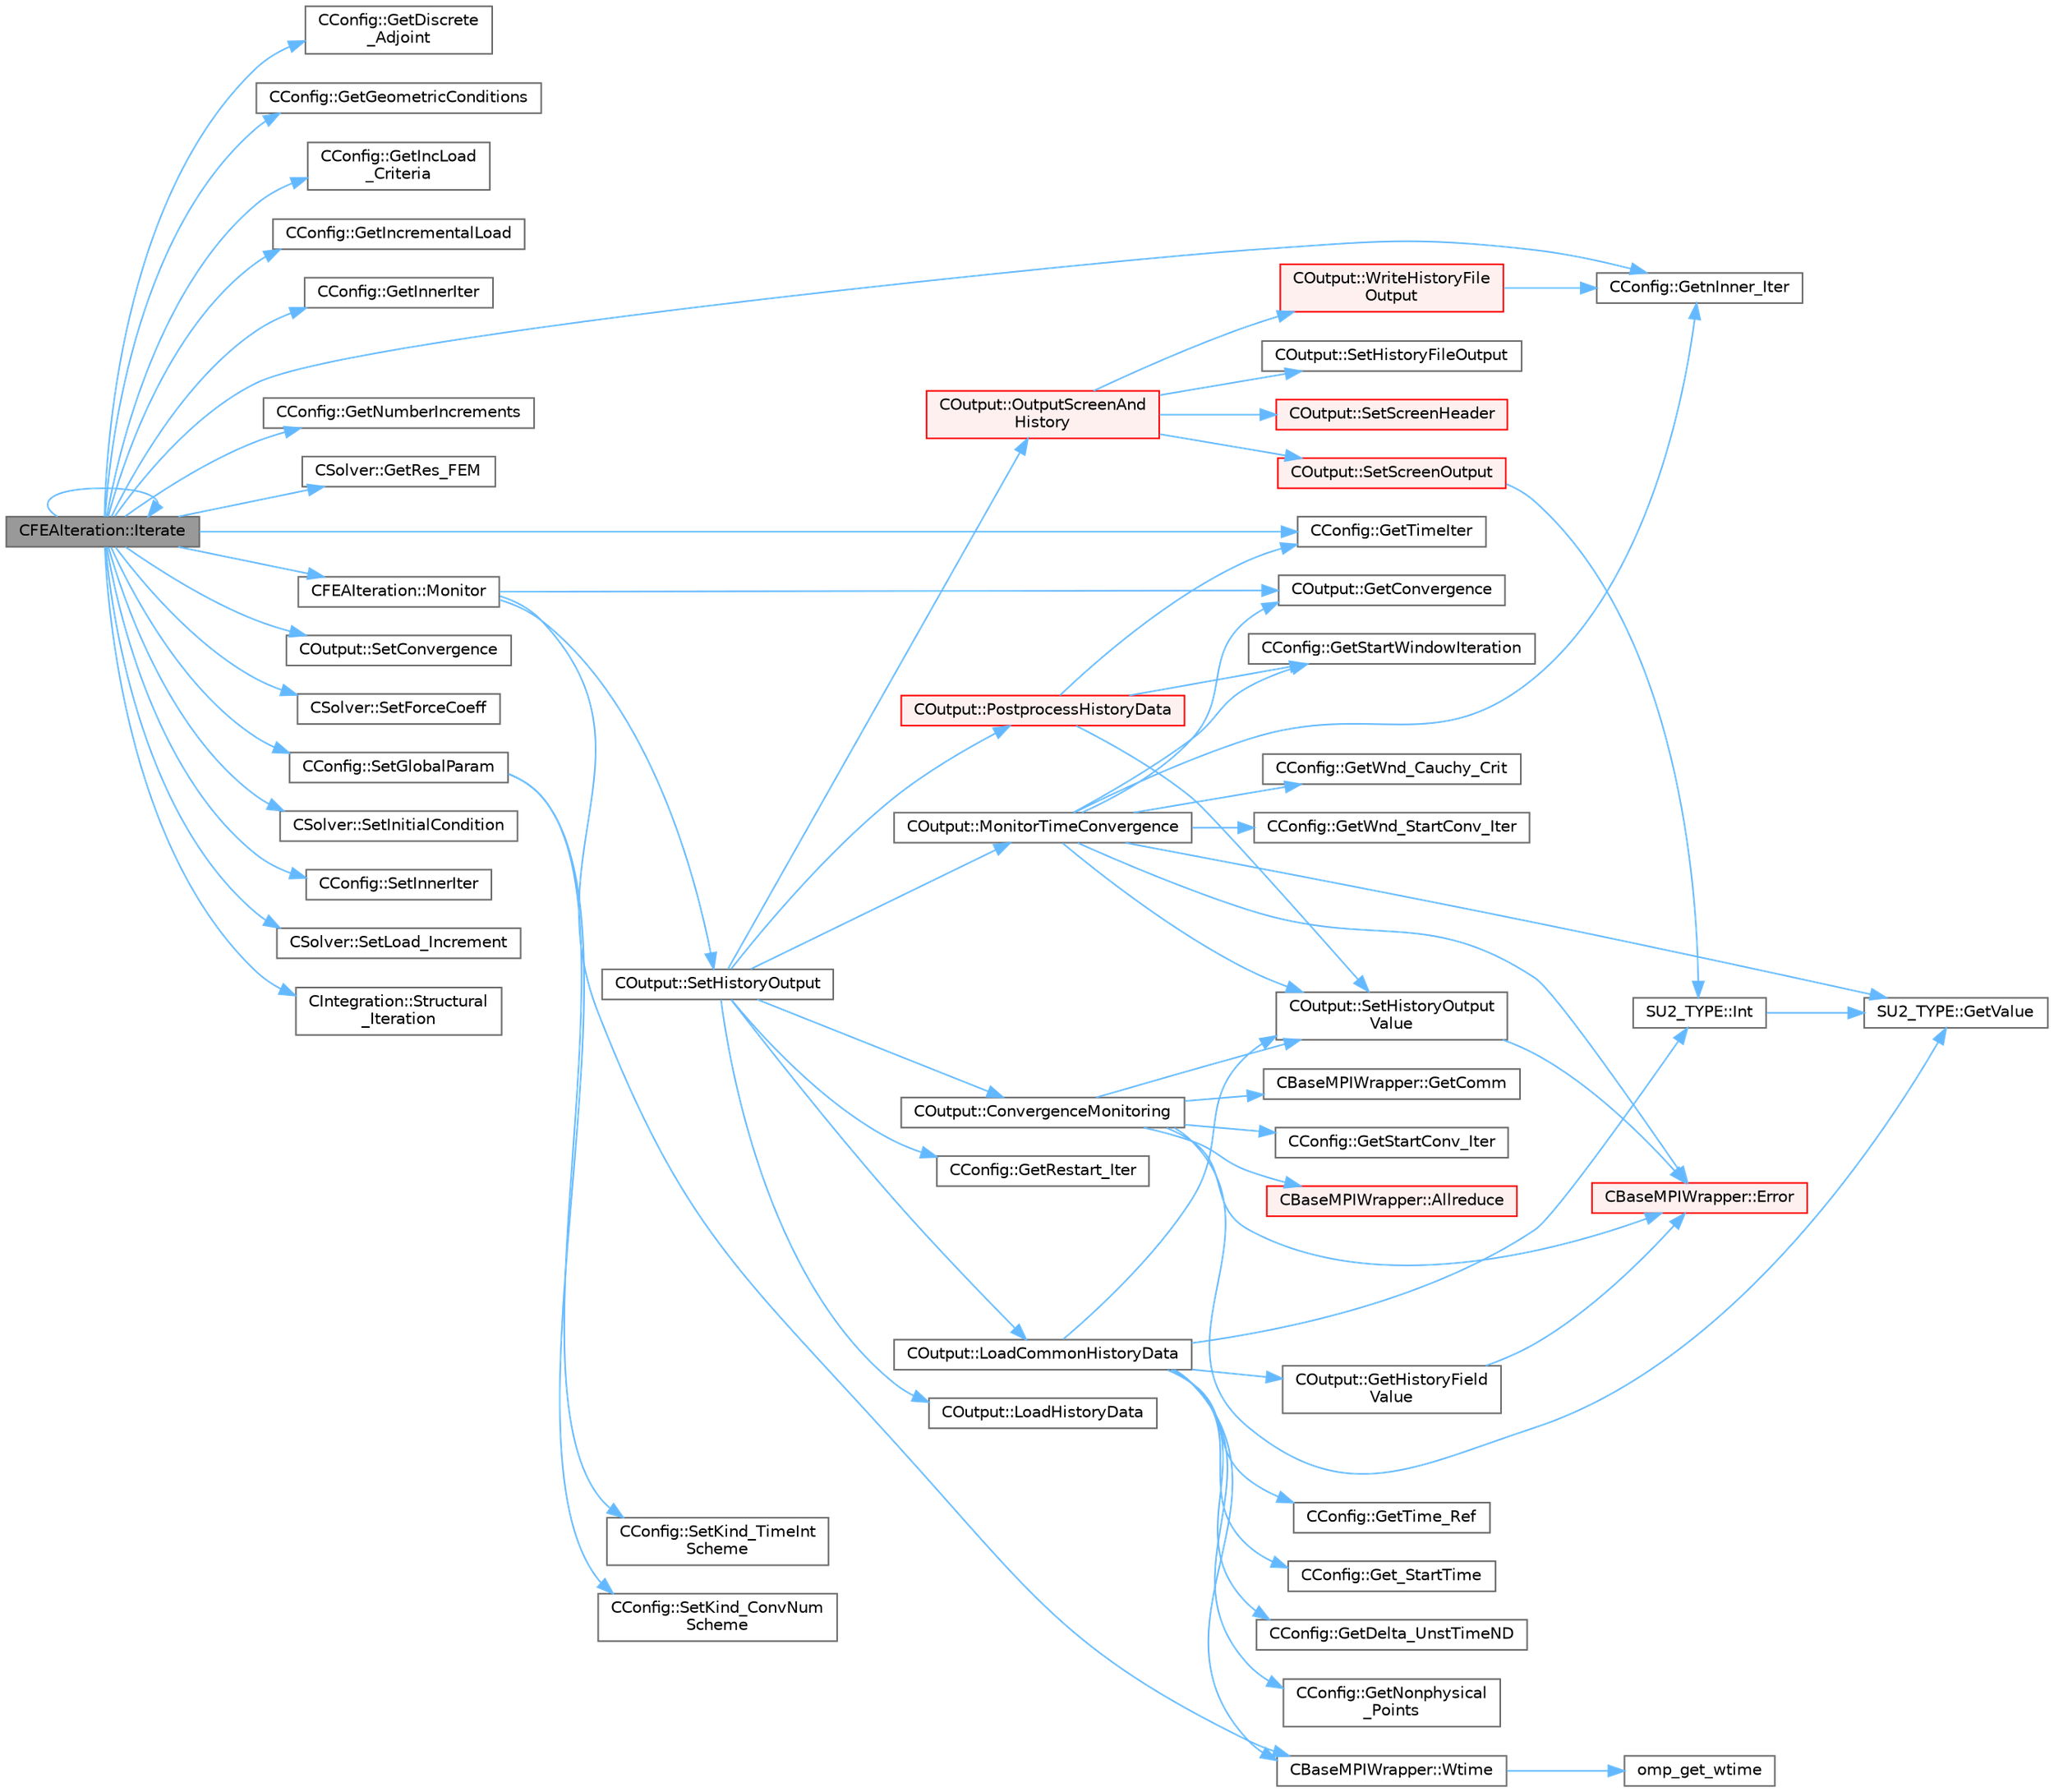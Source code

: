 digraph "CFEAIteration::Iterate"
{
 // LATEX_PDF_SIZE
  bgcolor="transparent";
  edge [fontname=Helvetica,fontsize=10,labelfontname=Helvetica,labelfontsize=10];
  node [fontname=Helvetica,fontsize=10,shape=box,height=0.2,width=0.4];
  rankdir="LR";
  Node1 [id="Node000001",label="CFEAIteration::Iterate",height=0.2,width=0.4,color="gray40", fillcolor="grey60", style="filled", fontcolor="black",tooltip="Perform a single iteration for structural analysis using the Finite Element Method."];
  Node1 -> Node2 [id="edge1_Node000001_Node000002",color="steelblue1",style="solid",tooltip=" "];
  Node2 [id="Node000002",label="CConfig::GetDiscrete\l_Adjoint",height=0.2,width=0.4,color="grey40", fillcolor="white", style="filled",URL="$classCConfig.html#ab3928c4e6debcf50dcd0d38985f6980c",tooltip="Get the indicator whether we are solving an discrete adjoint problem."];
  Node1 -> Node3 [id="edge2_Node000001_Node000003",color="steelblue1",style="solid",tooltip=" "];
  Node3 [id="Node000003",label="CConfig::GetGeometricConditions",height=0.2,width=0.4,color="grey40", fillcolor="white", style="filled",URL="$classCConfig.html#a9285d2a69fa076420dc0533865f5fe4e",tooltip="Geometric conditions for the structural solver."];
  Node1 -> Node4 [id="edge3_Node000001_Node000004",color="steelblue1",style="solid",tooltip=" "];
  Node4 [id="Node000004",label="CConfig::GetIncLoad\l_Criteria",height=0.2,width=0.4,color="grey40", fillcolor="white", style="filled",URL="$classCConfig.html#ab8474a73b471ded34ba815d0f40c08fe",tooltip="Get the value of the criteria for applying incremental loading."];
  Node1 -> Node5 [id="edge4_Node000001_Node000005",color="steelblue1",style="solid",tooltip=" "];
  Node5 [id="Node000005",label="CConfig::GetIncrementalLoad",height=0.2,width=0.4,color="grey40", fillcolor="white", style="filled",URL="$classCConfig.html#a1b1ca31c981ecb1cd218600147b23b85",tooltip="Check if we want to apply an incremental load to the nonlinear structural simulation."];
  Node1 -> Node6 [id="edge5_Node000001_Node000006",color="steelblue1",style="solid",tooltip=" "];
  Node6 [id="Node000006",label="CConfig::GetInnerIter",height=0.2,width=0.4,color="grey40", fillcolor="white", style="filled",URL="$classCConfig.html#a079a90396222697f01e0c365285c915d",tooltip="Get the current FSI iteration number."];
  Node1 -> Node7 [id="edge6_Node000001_Node000007",color="steelblue1",style="solid",tooltip=" "];
  Node7 [id="Node000007",label="CConfig::GetnInner_Iter",height=0.2,width=0.4,color="grey40", fillcolor="white", style="filled",URL="$classCConfig.html#a096cf3c68234d10476425acf40a7bf40",tooltip="Get the number of inner iterations."];
  Node1 -> Node8 [id="edge7_Node000001_Node000008",color="steelblue1",style="solid",tooltip=" "];
  Node8 [id="Node000008",label="CConfig::GetNumberIncrements",height=0.2,width=0.4,color="grey40", fillcolor="white", style="filled",URL="$classCConfig.html#a7f2572e6b395585c4763aed59d697141",tooltip="Get the number of increments for an incremental load."];
  Node1 -> Node9 [id="edge8_Node000001_Node000009",color="steelblue1",style="solid",tooltip=" "];
  Node9 [id="Node000009",label="CSolver::GetRes_FEM",height=0.2,width=0.4,color="grey40", fillcolor="white", style="filled",URL="$classCSolver.html#a845716ca4d948952773dd4d2cf10fc74",tooltip="Get the residual for FEM structural analysis."];
  Node1 -> Node10 [id="edge9_Node000001_Node000010",color="steelblue1",style="solid",tooltip=" "];
  Node10 [id="Node000010",label="CConfig::GetTimeIter",height=0.2,width=0.4,color="grey40", fillcolor="white", style="filled",URL="$classCConfig.html#aec6051895c2e4f593a5c245104548b78",tooltip="Get the current time iteration number."];
  Node1 -> Node1 [id="edge10_Node000001_Node000001",color="steelblue1",style="solid",tooltip=" "];
  Node1 -> Node11 [id="edge11_Node000001_Node000011",color="steelblue1",style="solid",tooltip=" "];
  Node11 [id="Node000011",label="CFEAIteration::Monitor",height=0.2,width=0.4,color="grey40", fillcolor="white", style="filled",URL="$classCFEAIteration.html#a3039c502c1a86c2b27ca82b28cd563b3",tooltip="Monitors the convergence and other metrics for the FEM system."];
  Node11 -> Node12 [id="edge12_Node000011_Node000012",color="steelblue1",style="solid",tooltip=" "];
  Node12 [id="Node000012",label="COutput::GetConvergence",height=0.2,width=0.4,color="grey40", fillcolor="white", style="filled",URL="$classCOutput.html#a585498dfa05e2c633f5e556220ce1fa2",tooltip="Get convergence of the problem."];
  Node11 -> Node13 [id="edge13_Node000011_Node000013",color="steelblue1",style="solid",tooltip=" "];
  Node13 [id="Node000013",label="COutput::SetHistoryOutput",height=0.2,width=0.4,color="grey40", fillcolor="white", style="filled",URL="$classCOutput.html#a3a35f6e09eaf499f1f709088cb80e702",tooltip="Collects history data from the solvers, monitors the convergence and writes to screen and history fil..."];
  Node13 -> Node14 [id="edge14_Node000013_Node000014",color="steelblue1",style="solid",tooltip=" "];
  Node14 [id="Node000014",label="COutput::ConvergenceMonitoring",height=0.2,width=0.4,color="grey40", fillcolor="white", style="filled",URL="$classCOutput.html#a8e7c6b3e1b544cfbb2df8aea60dfa632",tooltip="Monitor the convergence of an output field."];
  Node14 -> Node15 [id="edge15_Node000014_Node000015",color="steelblue1",style="solid",tooltip=" "];
  Node15 [id="Node000015",label="CBaseMPIWrapper::Allreduce",height=0.2,width=0.4,color="red", fillcolor="#FFF0F0", style="filled",URL="$classCBaseMPIWrapper.html#a381d4b3738c09d92ee1ae9f89715b541",tooltip=" "];
  Node14 -> Node17 [id="edge16_Node000014_Node000017",color="steelblue1",style="solid",tooltip=" "];
  Node17 [id="Node000017",label="CBaseMPIWrapper::Error",height=0.2,width=0.4,color="red", fillcolor="#FFF0F0", style="filled",URL="$classCBaseMPIWrapper.html#a04457c47629bda56704e6a8804833eeb",tooltip=" "];
  Node14 -> Node19 [id="edge17_Node000014_Node000019",color="steelblue1",style="solid",tooltip=" "];
  Node19 [id="Node000019",label="CBaseMPIWrapper::GetComm",height=0.2,width=0.4,color="grey40", fillcolor="white", style="filled",URL="$classCBaseMPIWrapper.html#a8154391fc3522954802889d81d4ef5da",tooltip=" "];
  Node14 -> Node20 [id="edge18_Node000014_Node000020",color="steelblue1",style="solid",tooltip=" "];
  Node20 [id="Node000020",label="CConfig::GetStartConv_Iter",height=0.2,width=0.4,color="grey40", fillcolor="white", style="filled",URL="$classCConfig.html#af39d61d7738b0104b4fe26d8f177c90f",tooltip="Get the number of iterations that are not considered in the convergence criteria."];
  Node14 -> Node21 [id="edge19_Node000014_Node000021",color="steelblue1",style="solid",tooltip=" "];
  Node21 [id="Node000021",label="SU2_TYPE::GetValue",height=0.2,width=0.4,color="grey40", fillcolor="white", style="filled",URL="$namespaceSU2__TYPE.html#adf52a59d6f4e578f7915ec9abbf7cb22",tooltip="Get the (primitive) value of the datatype (needs to be specialized for active types)."];
  Node14 -> Node22 [id="edge20_Node000014_Node000022",color="steelblue1",style="solid",tooltip=" "];
  Node22 [id="Node000022",label="COutput::SetHistoryOutput\lValue",height=0.2,width=0.4,color="grey40", fillcolor="white", style="filled",URL="$classCOutput.html#a1c1f836992f419544472329a44b8836e",tooltip="Set the value of a history output field."];
  Node22 -> Node17 [id="edge21_Node000022_Node000017",color="steelblue1",style="solid",tooltip=" "];
  Node13 -> Node23 [id="edge22_Node000013_Node000023",color="steelblue1",style="solid",tooltip=" "];
  Node23 [id="Node000023",label="CConfig::GetRestart_Iter",height=0.2,width=0.4,color="grey40", fillcolor="white", style="filled",URL="$classCConfig.html#aeca467e3a7c02d72b28ade957614035c",tooltip="Get the restart iteration."];
  Node13 -> Node24 [id="edge23_Node000013_Node000024",color="steelblue1",style="solid",tooltip=" "];
  Node24 [id="Node000024",label="COutput::LoadCommonHistoryData",height=0.2,width=0.4,color="grey40", fillcolor="white", style="filled",URL="$classCOutput.html#a6babc71093859506fc4ff953467b376f",tooltip="Load values of the history fields common for all solvers."];
  Node24 -> Node25 [id="edge24_Node000024_Node000025",color="steelblue1",style="solid",tooltip=" "];
  Node25 [id="Node000025",label="CConfig::Get_StartTime",height=0.2,width=0.4,color="grey40", fillcolor="white", style="filled",URL="$classCConfig.html#ae6674ab7efe2a163bc37cd856defcc82",tooltip="Get the start time to track a phase of the code (preprocessing, compute, output)."];
  Node24 -> Node26 [id="edge25_Node000024_Node000026",color="steelblue1",style="solid",tooltip=" "];
  Node26 [id="Node000026",label="CConfig::GetDelta_UnstTimeND",height=0.2,width=0.4,color="grey40", fillcolor="white", style="filled",URL="$classCConfig.html#a0acfef8e480970316e9e672eacd59e9b",tooltip="If we are prforming an unsteady simulation, there is only one value of the time step for the complete..."];
  Node24 -> Node27 [id="edge26_Node000024_Node000027",color="steelblue1",style="solid",tooltip=" "];
  Node27 [id="Node000027",label="COutput::GetHistoryField\lValue",height=0.2,width=0.4,color="grey40", fillcolor="white", style="filled",URL="$classCOutput.html#a2b5d97ac7f4b857ac171765a3eb54851",tooltip="Get the value of particular history output field."];
  Node27 -> Node17 [id="edge27_Node000027_Node000017",color="steelblue1",style="solid",tooltip=" "];
  Node24 -> Node28 [id="edge28_Node000024_Node000028",color="steelblue1",style="solid",tooltip=" "];
  Node28 [id="Node000028",label="CConfig::GetNonphysical\l_Points",height=0.2,width=0.4,color="grey40", fillcolor="white", style="filled",URL="$classCConfig.html#a33c414309ccb1bd19db65361a7d23da2",tooltip="Get the current number of non-physical nodes in the solution."];
  Node24 -> Node29 [id="edge29_Node000024_Node000029",color="steelblue1",style="solid",tooltip=" "];
  Node29 [id="Node000029",label="CConfig::GetTime_Ref",height=0.2,width=0.4,color="grey40", fillcolor="white", style="filled",URL="$classCConfig.html#a4c79c371ab6c2973f768a6104fce3853",tooltip="Get the value of the reference time for non-dimensionalization."];
  Node24 -> Node30 [id="edge30_Node000024_Node000030",color="steelblue1",style="solid",tooltip=" "];
  Node30 [id="Node000030",label="SU2_TYPE::Int",height=0.2,width=0.4,color="grey40", fillcolor="white", style="filled",URL="$namespaceSU2__TYPE.html#a6b48817766d8a6486caa2807a52f6bae",tooltip="Casts the primitive value to int (uses GetValue, already implemented for each type)."];
  Node30 -> Node21 [id="edge31_Node000030_Node000021",color="steelblue1",style="solid",tooltip=" "];
  Node24 -> Node22 [id="edge32_Node000024_Node000022",color="steelblue1",style="solid",tooltip=" "];
  Node24 -> Node31 [id="edge33_Node000024_Node000031",color="steelblue1",style="solid",tooltip=" "];
  Node31 [id="Node000031",label="CBaseMPIWrapper::Wtime",height=0.2,width=0.4,color="grey40", fillcolor="white", style="filled",URL="$classCBaseMPIWrapper.html#adcf32aa628d4b515e8835bc5c56fbf08",tooltip=" "];
  Node31 -> Node32 [id="edge34_Node000031_Node000032",color="steelblue1",style="solid",tooltip=" "];
  Node32 [id="Node000032",label="omp_get_wtime",height=0.2,width=0.4,color="grey40", fillcolor="white", style="filled",URL="$omp__structure_8hpp.html#a649bd48ab038a72108f11f5a85316266",tooltip="Return the wall time."];
  Node13 -> Node33 [id="edge35_Node000013_Node000033",color="steelblue1",style="solid",tooltip=" "];
  Node33 [id="Node000033",label="COutput::LoadHistoryData",height=0.2,width=0.4,color="grey40", fillcolor="white", style="filled",URL="$classCOutput.html#a0e243627ea7e1ef04e68cd9b51d2736b",tooltip="Load the history output field values."];
  Node13 -> Node34 [id="edge36_Node000013_Node000034",color="steelblue1",style="solid",tooltip=" "];
  Node34 [id="Node000034",label="COutput::MonitorTimeConvergence",height=0.2,width=0.4,color="grey40", fillcolor="white", style="filled",URL="$classCOutput.html#abf0226a5664f3309f2b7e1b4be6296c2",tooltip="Monitor the time convergence of the specified windowed-time-averaged ouput."];
  Node34 -> Node17 [id="edge37_Node000034_Node000017",color="steelblue1",style="solid",tooltip=" "];
  Node34 -> Node12 [id="edge38_Node000034_Node000012",color="steelblue1",style="solid",tooltip=" "];
  Node34 -> Node7 [id="edge39_Node000034_Node000007",color="steelblue1",style="solid",tooltip=" "];
  Node34 -> Node35 [id="edge40_Node000034_Node000035",color="steelblue1",style="solid",tooltip=" "];
  Node35 [id="Node000035",label="CConfig::GetStartWindowIteration",height=0.2,width=0.4,color="grey40", fillcolor="white", style="filled",URL="$classCConfig.html#a63b0d6add42381653e7fd36acfa9afad",tooltip="Get the Starting Iteration for the windowing approach in Sensitivity Analysis for period-averaged out..."];
  Node34 -> Node21 [id="edge41_Node000034_Node000021",color="steelblue1",style="solid",tooltip=" "];
  Node34 -> Node36 [id="edge42_Node000034_Node000036",color="steelblue1",style="solid",tooltip=" "];
  Node36 [id="Node000036",label="CConfig::GetWnd_Cauchy_Crit",height=0.2,width=0.4,color="grey40", fillcolor="white", style="filled",URL="$classCConfig.html#aa074bd70eeb57bbdf6ae340f93389096",tooltip="Get the boolean value, whether the the Cauchy method for the time averaged windowed objective functio..."];
  Node34 -> Node37 [id="edge43_Node000034_Node000037",color="steelblue1",style="solid",tooltip=" "];
  Node37 [id="Node000037",label="CConfig::GetWnd_StartConv_Iter",height=0.2,width=0.4,color="grey40", fillcolor="white", style="filled",URL="$classCConfig.html#aede3cd71646e18ee658ae5e02ddac171",tooltip="Get the number of iterations that are not considered in the convergence criteria for the windowed ave..."];
  Node34 -> Node22 [id="edge44_Node000034_Node000022",color="steelblue1",style="solid",tooltip=" "];
  Node13 -> Node38 [id="edge45_Node000013_Node000038",color="steelblue1",style="solid",tooltip=" "];
  Node38 [id="Node000038",label="COutput::OutputScreenAnd\lHistory",height=0.2,width=0.4,color="red", fillcolor="#FFF0F0", style="filled",URL="$classCOutput.html#aeb8eeb121eddd2aeb2d24de85799b62a",tooltip="Write screen and history output."];
  Node38 -> Node39 [id="edge46_Node000038_Node000039",color="steelblue1",style="solid",tooltip=" "];
  Node39 [id="Node000039",label="COutput::SetHistoryFileOutput",height=0.2,width=0.4,color="grey40", fillcolor="white", style="filled",URL="$classCOutput.html#a1c507b17e7526551a74f302cff752d31",tooltip="Write the history file output."];
  Node38 -> Node40 [id="edge47_Node000038_Node000040",color="steelblue1",style="solid",tooltip=" "];
  Node40 [id="Node000040",label="COutput::SetScreenHeader",height=0.2,width=0.4,color="red", fillcolor="#FFF0F0", style="filled",URL="$classCOutput.html#a1957fda1e50d12f64b0ec4bca93c399e",tooltip="Write the screen header."];
  Node38 -> Node43 [id="edge48_Node000038_Node000043",color="steelblue1",style="solid",tooltip=" "];
  Node43 [id="Node000043",label="COutput::SetScreenOutput",height=0.2,width=0.4,color="red", fillcolor="#FFF0F0", style="filled",URL="$classCOutput.html#a4f2450caba04cfa4a410b9a78adf0934",tooltip="Write the screen output."];
  Node43 -> Node30 [id="edge49_Node000043_Node000030",color="steelblue1",style="solid",tooltip=" "];
  Node38 -> Node49 [id="edge50_Node000038_Node000049",color="steelblue1",style="solid",tooltip=" "];
  Node49 [id="Node000049",label="COutput::WriteHistoryFile\lOutput",height=0.2,width=0.4,color="red", fillcolor="#FFF0F0", style="filled",URL="$classCOutput.html#a1b28d075b038b50c9cc510b81e3cd9e4",tooltip="Determines if the history file output."];
  Node49 -> Node7 [id="edge51_Node000049_Node000007",color="steelblue1",style="solid",tooltip=" "];
  Node13 -> Node61 [id="edge52_Node000013_Node000061",color="steelblue1",style="solid",tooltip=" "];
  Node61 [id="Node000061",label="COutput::PostprocessHistoryData",height=0.2,width=0.4,color="red", fillcolor="#FFF0F0", style="filled",URL="$classCOutput.html#ac02c6daceb4e9d22890e56a7f7a55671",tooltip="Postprocess_HistoryData."];
  Node61 -> Node35 [id="edge53_Node000061_Node000035",color="steelblue1",style="solid",tooltip=" "];
  Node61 -> Node10 [id="edge54_Node000061_Node000010",color="steelblue1",style="solid",tooltip=" "];
  Node61 -> Node22 [id="edge55_Node000061_Node000022",color="steelblue1",style="solid",tooltip=" "];
  Node11 -> Node31 [id="edge56_Node000011_Node000031",color="steelblue1",style="solid",tooltip=" "];
  Node1 -> Node66 [id="edge57_Node000001_Node000066",color="steelblue1",style="solid",tooltip=" "];
  Node66 [id="Node000066",label="COutput::SetConvergence",height=0.2,width=0.4,color="grey40", fillcolor="white", style="filled",URL="$classCOutput.html#aec299bbb1665a4dc3d787156dadc4e56",tooltip="Set the value of the convergence flag."];
  Node1 -> Node67 [id="edge58_Node000001_Node000067",color="steelblue1",style="solid",tooltip=" "];
  Node67 [id="Node000067",label="CSolver::SetForceCoeff",height=0.2,width=0.4,color="grey40", fillcolor="white", style="filled",URL="$classCSolver.html#a07b8d8af3cf630a1abd2a36ce9d97866",tooltip="A virtual member."];
  Node1 -> Node68 [id="edge59_Node000001_Node000068",color="steelblue1",style="solid",tooltip=" "];
  Node68 [id="Node000068",label="CConfig::SetGlobalParam",height=0.2,width=0.4,color="grey40", fillcolor="white", style="filled",URL="$classCConfig.html#a3e3d4022db0b89a83c6c7ab44dd39463",tooltip="Set the global parameters of each simulation for each runtime system."];
  Node68 -> Node69 [id="edge60_Node000068_Node000069",color="steelblue1",style="solid",tooltip=" "];
  Node69 [id="Node000069",label="CConfig::SetKind_ConvNum\lScheme",height=0.2,width=0.4,color="grey40", fillcolor="white", style="filled",URL="$classCConfig.html#a542348e99b51ca69a128ddf7f4fa5ba4",tooltip="Set the parameters of the convective numerical scheme."];
  Node68 -> Node70 [id="edge61_Node000068_Node000070",color="steelblue1",style="solid",tooltip=" "];
  Node70 [id="Node000070",label="CConfig::SetKind_TimeInt\lScheme",height=0.2,width=0.4,color="grey40", fillcolor="white", style="filled",URL="$classCConfig.html#aeab5b83d725a0a87973af7bb9fa90e6c",tooltip="Set the kind of time integration scheme."];
  Node1 -> Node71 [id="edge62_Node000001_Node000071",color="steelblue1",style="solid",tooltip=" "];
  Node71 [id="Node000071",label="CSolver::SetInitialCondition",height=0.2,width=0.4,color="grey40", fillcolor="white", style="filled",URL="$classCSolver.html#aec7ef8ebdebff4bfabcfdd1a36626173",tooltip="A virtual member."];
  Node1 -> Node72 [id="edge63_Node000001_Node000072",color="steelblue1",style="solid",tooltip=" "];
  Node72 [id="Node000072",label="CConfig::SetInnerIter",height=0.2,width=0.4,color="grey40", fillcolor="white", style="filled",URL="$classCConfig.html#af57608dd44a9211af952763a67cbb2dc",tooltip="Set the current FSI iteration number."];
  Node1 -> Node73 [id="edge64_Node000001_Node000073",color="steelblue1",style="solid",tooltip=" "];
  Node73 [id="Node000073",label="CSolver::SetLoad_Increment",height=0.2,width=0.4,color="grey40", fillcolor="white", style="filled",URL="$classCSolver.html#a766224cb49297ec04467776e9fa00662",tooltip="A virtual member."];
  Node1 -> Node74 [id="edge65_Node000001_Node000074",color="steelblue1",style="solid",tooltip=" "];
  Node74 [id="Node000074",label="CIntegration::Structural\l_Iteration",height=0.2,width=0.4,color="grey40", fillcolor="white", style="filled",URL="$classCIntegration.html#a33334773a0444c9695644b2abbc08473",tooltip="A virtual member."];
}
